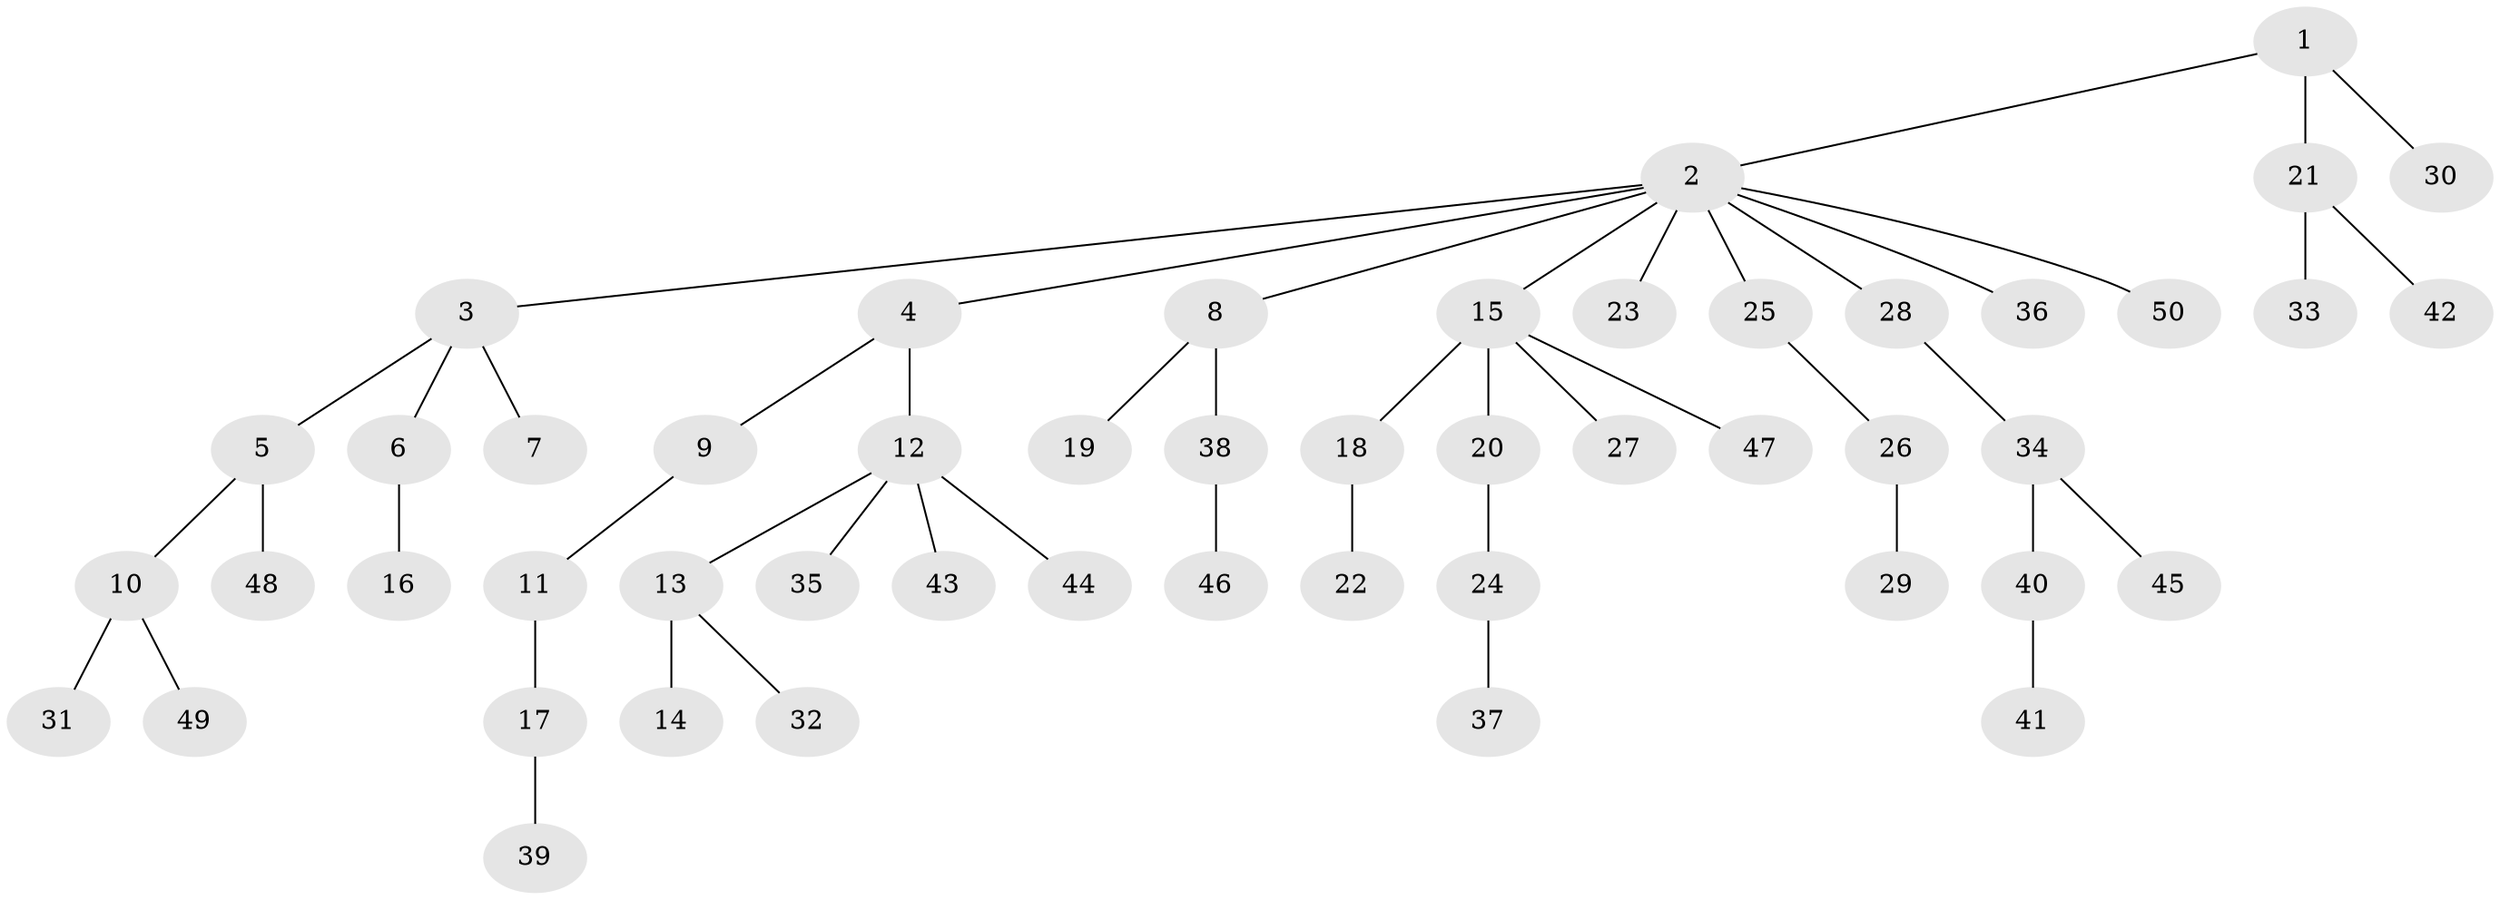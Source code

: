 // Generated by graph-tools (version 1.1) at 2025/53/03/09/25 04:53:30]
// undirected, 50 vertices, 49 edges
graph export_dot {
graph [start="1"]
  node [color=gray90,style=filled];
  1;
  2;
  3;
  4;
  5;
  6;
  7;
  8;
  9;
  10;
  11;
  12;
  13;
  14;
  15;
  16;
  17;
  18;
  19;
  20;
  21;
  22;
  23;
  24;
  25;
  26;
  27;
  28;
  29;
  30;
  31;
  32;
  33;
  34;
  35;
  36;
  37;
  38;
  39;
  40;
  41;
  42;
  43;
  44;
  45;
  46;
  47;
  48;
  49;
  50;
  1 -- 2;
  1 -- 21;
  1 -- 30;
  2 -- 3;
  2 -- 4;
  2 -- 8;
  2 -- 15;
  2 -- 23;
  2 -- 25;
  2 -- 28;
  2 -- 36;
  2 -- 50;
  3 -- 5;
  3 -- 6;
  3 -- 7;
  4 -- 9;
  4 -- 12;
  5 -- 10;
  5 -- 48;
  6 -- 16;
  8 -- 19;
  8 -- 38;
  9 -- 11;
  10 -- 31;
  10 -- 49;
  11 -- 17;
  12 -- 13;
  12 -- 35;
  12 -- 43;
  12 -- 44;
  13 -- 14;
  13 -- 32;
  15 -- 18;
  15 -- 20;
  15 -- 27;
  15 -- 47;
  17 -- 39;
  18 -- 22;
  20 -- 24;
  21 -- 33;
  21 -- 42;
  24 -- 37;
  25 -- 26;
  26 -- 29;
  28 -- 34;
  34 -- 40;
  34 -- 45;
  38 -- 46;
  40 -- 41;
}
